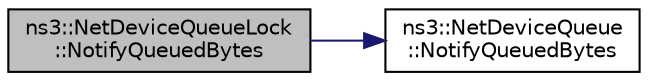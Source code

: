 digraph "ns3::NetDeviceQueueLock::NotifyQueuedBytes"
{
 // LATEX_PDF_SIZE
  edge [fontname="Helvetica",fontsize="10",labelfontname="Helvetica",labelfontsize="10"];
  node [fontname="Helvetica",fontsize="10",shape=record];
  rankdir="LR";
  Node1 [label="ns3::NetDeviceQueueLock\l::NotifyQueuedBytes",height=0.2,width=0.4,color="black", fillcolor="grey75", style="filled", fontcolor="black",tooltip="Called by the netdevice to report the number of bytes queued to the device queue."];
  Node1 -> Node2 [color="midnightblue",fontsize="10",style="solid",fontname="Helvetica"];
  Node2 [label="ns3::NetDeviceQueue\l::NotifyQueuedBytes",height=0.2,width=0.4,color="black", fillcolor="white", style="filled",URL="$classns3_1_1_net_device_queue.html#a6de25696a8c8aefa7a7eccd7d69bfc63",tooltip="Called by the netdevice to report the number of bytes queued to the device queue."];
}
